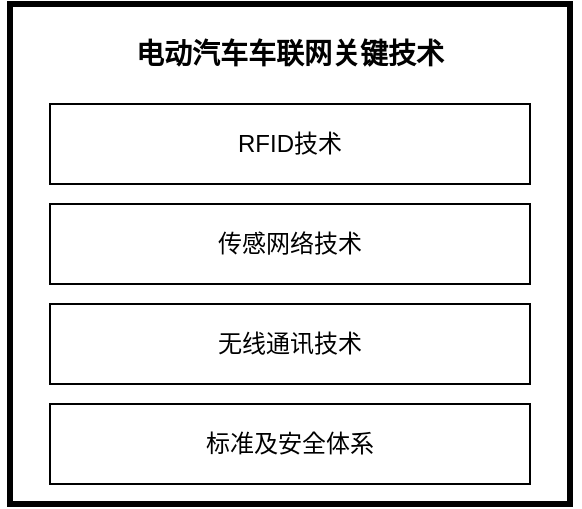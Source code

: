 <mxfile version="21.3.2" type="github">
  <diagram name="第 1 页" id="hVu2z8mpdHJjlXj4GvR-">
    <mxGraphModel dx="1434" dy="708" grid="1" gridSize="10" guides="1" tooltips="1" connect="1" arrows="1" fold="1" page="1" pageScale="1" pageWidth="827" pageHeight="1169" math="0" shadow="0">
      <root>
        <mxCell id="0" />
        <mxCell id="1" parent="0" />
        <mxCell id="TOUn0AKEe__treHXRNEl-1" value="" style="rounded=0;whiteSpace=wrap;html=1;fillColor=none;strokeWidth=3;" parent="1" vertex="1">
          <mxGeometry x="260" y="270" width="280" height="250" as="geometry" />
        </mxCell>
        <mxCell id="TOUn0AKEe__treHXRNEl-3" value="RFID技术" style="rounded=0;whiteSpace=wrap;html=1;fillColor=none;" parent="1" vertex="1">
          <mxGeometry x="280" y="320" width="240" height="40" as="geometry" />
        </mxCell>
        <mxCell id="TOUn0AKEe__treHXRNEl-4" value="传感网络技术" style="rounded=0;whiteSpace=wrap;html=1;fillColor=none;" parent="1" vertex="1">
          <mxGeometry x="280" y="370" width="240" height="40" as="geometry" />
        </mxCell>
        <mxCell id="TOUn0AKEe__treHXRNEl-5" value="无线通讯技术" style="rounded=0;whiteSpace=wrap;html=1;fillColor=none;" parent="1" vertex="1">
          <mxGeometry x="280" y="420" width="240" height="40" as="geometry" />
        </mxCell>
        <mxCell id="TOUn0AKEe__treHXRNEl-6" value="标准及安全体系" style="rounded=0;whiteSpace=wrap;html=1;fillColor=none;" parent="1" vertex="1">
          <mxGeometry x="280" y="470" width="240" height="40" as="geometry" />
        </mxCell>
        <mxCell id="TOUn0AKEe__treHXRNEl-7" value="电动汽车车联网关键技术" style="text;html=1;strokeColor=none;fillColor=none;align=center;verticalAlign=middle;whiteSpace=wrap;rounded=0;fontStyle=1;fontSize=14;" parent="1" vertex="1">
          <mxGeometry x="255" y="280" width="290" height="30" as="geometry" />
        </mxCell>
      </root>
    </mxGraphModel>
  </diagram>
</mxfile>

